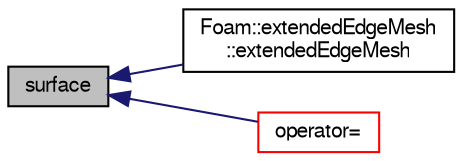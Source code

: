 digraph "surface"
{
  bgcolor="transparent";
  edge [fontname="FreeSans",fontsize="10",labelfontname="FreeSans",labelfontsize="10"];
  node [fontname="FreeSans",fontsize="10",shape=record];
  rankdir="LR";
  Node769 [label="surface",height=0.2,width=0.4,color="black", fillcolor="grey75", style="filled", fontcolor="black"];
  Node769 -> Node770 [dir="back",color="midnightblue",fontsize="10",style="solid",fontname="FreeSans"];
  Node770 [label="Foam::extendedEdgeMesh\l::extendedEdgeMesh",height=0.2,width=0.4,color="black",URL="$a21786.html#afd2b47811ea5fb93fabb4e9a00a8985e",tooltip="Construct given a surface with selected edges,point. "];
  Node769 -> Node771 [dir="back",color="midnightblue",fontsize="10",style="solid",fontname="FreeSans"];
  Node771 [label="operator=",height=0.2,width=0.4,color="red",URL="$a25510.html#ad52fafb07b65b15def16c40bd6cdd12d"];
}
